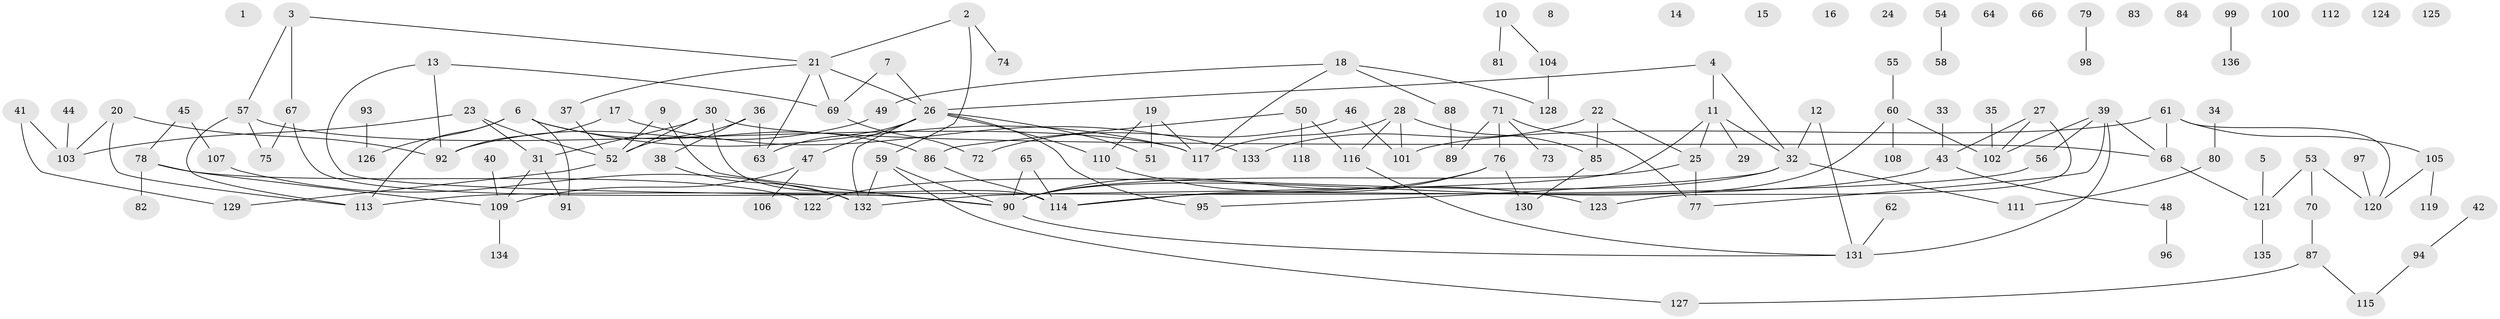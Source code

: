 // coarse degree distribution, {2: 0.18421052631578946, 9: 0.05263157894736842, 3: 0.21052631578947367, 5: 0.02631578947368421, 4: 0.13157894736842105, 1: 0.2631578947368421, 10: 0.02631578947368421, 8: 0.02631578947368421, 7: 0.05263157894736842, 13: 0.02631578947368421}
// Generated by graph-tools (version 1.1) at 2025/35/03/04/25 23:35:56]
// undirected, 136 vertices, 165 edges
graph export_dot {
  node [color=gray90,style=filled];
  1;
  2;
  3;
  4;
  5;
  6;
  7;
  8;
  9;
  10;
  11;
  12;
  13;
  14;
  15;
  16;
  17;
  18;
  19;
  20;
  21;
  22;
  23;
  24;
  25;
  26;
  27;
  28;
  29;
  30;
  31;
  32;
  33;
  34;
  35;
  36;
  37;
  38;
  39;
  40;
  41;
  42;
  43;
  44;
  45;
  46;
  47;
  48;
  49;
  50;
  51;
  52;
  53;
  54;
  55;
  56;
  57;
  58;
  59;
  60;
  61;
  62;
  63;
  64;
  65;
  66;
  67;
  68;
  69;
  70;
  71;
  72;
  73;
  74;
  75;
  76;
  77;
  78;
  79;
  80;
  81;
  82;
  83;
  84;
  85;
  86;
  87;
  88;
  89;
  90;
  91;
  92;
  93;
  94;
  95;
  96;
  97;
  98;
  99;
  100;
  101;
  102;
  103;
  104;
  105;
  106;
  107;
  108;
  109;
  110;
  111;
  112;
  113;
  114;
  115;
  116;
  117;
  118;
  119;
  120;
  121;
  122;
  123;
  124;
  125;
  126;
  127;
  128;
  129;
  130;
  131;
  132;
  133;
  134;
  135;
  136;
  2 -- 21;
  2 -- 59;
  2 -- 74;
  3 -- 21;
  3 -- 57;
  3 -- 67;
  4 -- 11;
  4 -- 26;
  4 -- 32;
  5 -- 121;
  6 -- 86;
  6 -- 91;
  6 -- 113;
  6 -- 117;
  6 -- 126;
  7 -- 26;
  7 -- 69;
  9 -- 52;
  9 -- 90;
  10 -- 81;
  10 -- 104;
  11 -- 25;
  11 -- 29;
  11 -- 32;
  11 -- 132;
  12 -- 32;
  12 -- 131;
  13 -- 69;
  13 -- 90;
  13 -- 92;
  17 -- 92;
  17 -- 133;
  18 -- 49;
  18 -- 88;
  18 -- 117;
  18 -- 128;
  19 -- 51;
  19 -- 110;
  19 -- 117;
  20 -- 92;
  20 -- 103;
  20 -- 113;
  21 -- 26;
  21 -- 37;
  21 -- 63;
  21 -- 69;
  22 -- 25;
  22 -- 85;
  22 -- 133;
  23 -- 31;
  23 -- 52;
  23 -- 103;
  25 -- 77;
  25 -- 90;
  26 -- 47;
  26 -- 51;
  26 -- 63;
  26 -- 95;
  26 -- 110;
  26 -- 132;
  27 -- 43;
  27 -- 102;
  27 -- 123;
  28 -- 85;
  28 -- 101;
  28 -- 116;
  28 -- 117;
  30 -- 31;
  30 -- 52;
  30 -- 68;
  30 -- 114;
  31 -- 91;
  31 -- 109;
  32 -- 95;
  32 -- 111;
  32 -- 122;
  33 -- 43;
  34 -- 80;
  35 -- 102;
  36 -- 38;
  36 -- 52;
  36 -- 63;
  37 -- 52;
  38 -- 132;
  39 -- 56;
  39 -- 68;
  39 -- 77;
  39 -- 102;
  39 -- 131;
  40 -- 109;
  41 -- 103;
  41 -- 129;
  42 -- 94;
  43 -- 48;
  43 -- 114;
  44 -- 103;
  45 -- 78;
  45 -- 107;
  46 -- 72;
  46 -- 101;
  47 -- 106;
  47 -- 109;
  48 -- 96;
  49 -- 92;
  50 -- 86;
  50 -- 116;
  50 -- 118;
  52 -- 129;
  53 -- 70;
  53 -- 120;
  53 -- 121;
  54 -- 58;
  55 -- 60;
  56 -- 113;
  57 -- 75;
  57 -- 113;
  57 -- 117;
  59 -- 90;
  59 -- 127;
  59 -- 132;
  60 -- 90;
  60 -- 102;
  60 -- 108;
  61 -- 68;
  61 -- 101;
  61 -- 105;
  61 -- 120;
  62 -- 131;
  65 -- 90;
  65 -- 114;
  67 -- 75;
  67 -- 90;
  68 -- 121;
  69 -- 72;
  70 -- 87;
  71 -- 73;
  71 -- 76;
  71 -- 77;
  71 -- 89;
  76 -- 90;
  76 -- 114;
  76 -- 130;
  78 -- 82;
  78 -- 109;
  78 -- 122;
  79 -- 98;
  80 -- 111;
  85 -- 130;
  86 -- 114;
  87 -- 115;
  87 -- 127;
  88 -- 89;
  90 -- 131;
  93 -- 126;
  94 -- 115;
  97 -- 120;
  99 -- 136;
  104 -- 128;
  105 -- 119;
  105 -- 120;
  107 -- 132;
  109 -- 134;
  110 -- 123;
  116 -- 131;
  121 -- 135;
}

